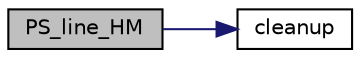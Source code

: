 digraph "PS_line_HM"
{
 // LATEX_PDF_SIZE
  edge [fontname="Helvetica",fontsize="10",labelfontname="Helvetica",labelfontsize="10"];
  node [fontname="Helvetica",fontsize="10",shape=record];
  rankdir="LR";
  Node1 [label="PS_line_HM",height=0.2,width=0.4,color="black", fillcolor="grey75", style="filled", fontcolor="black",tooltip="Compute the clustering contribution to the line power spectrum using halo-model."];
  Node1 -> Node2 [color="midnightblue",fontsize="10",style="solid",fontname="Helvetica"];
  Node2 [label="cleanup",height=0.2,width=0.4,color="black", fillcolor="white", style="filled",URL="$d0/d29/main_8c.html#a798f0df7ac8f26aae66b7364d7f4e6f0",tooltip="Free the memory allocated to cosmology structure and SFR interpolator."];
}
